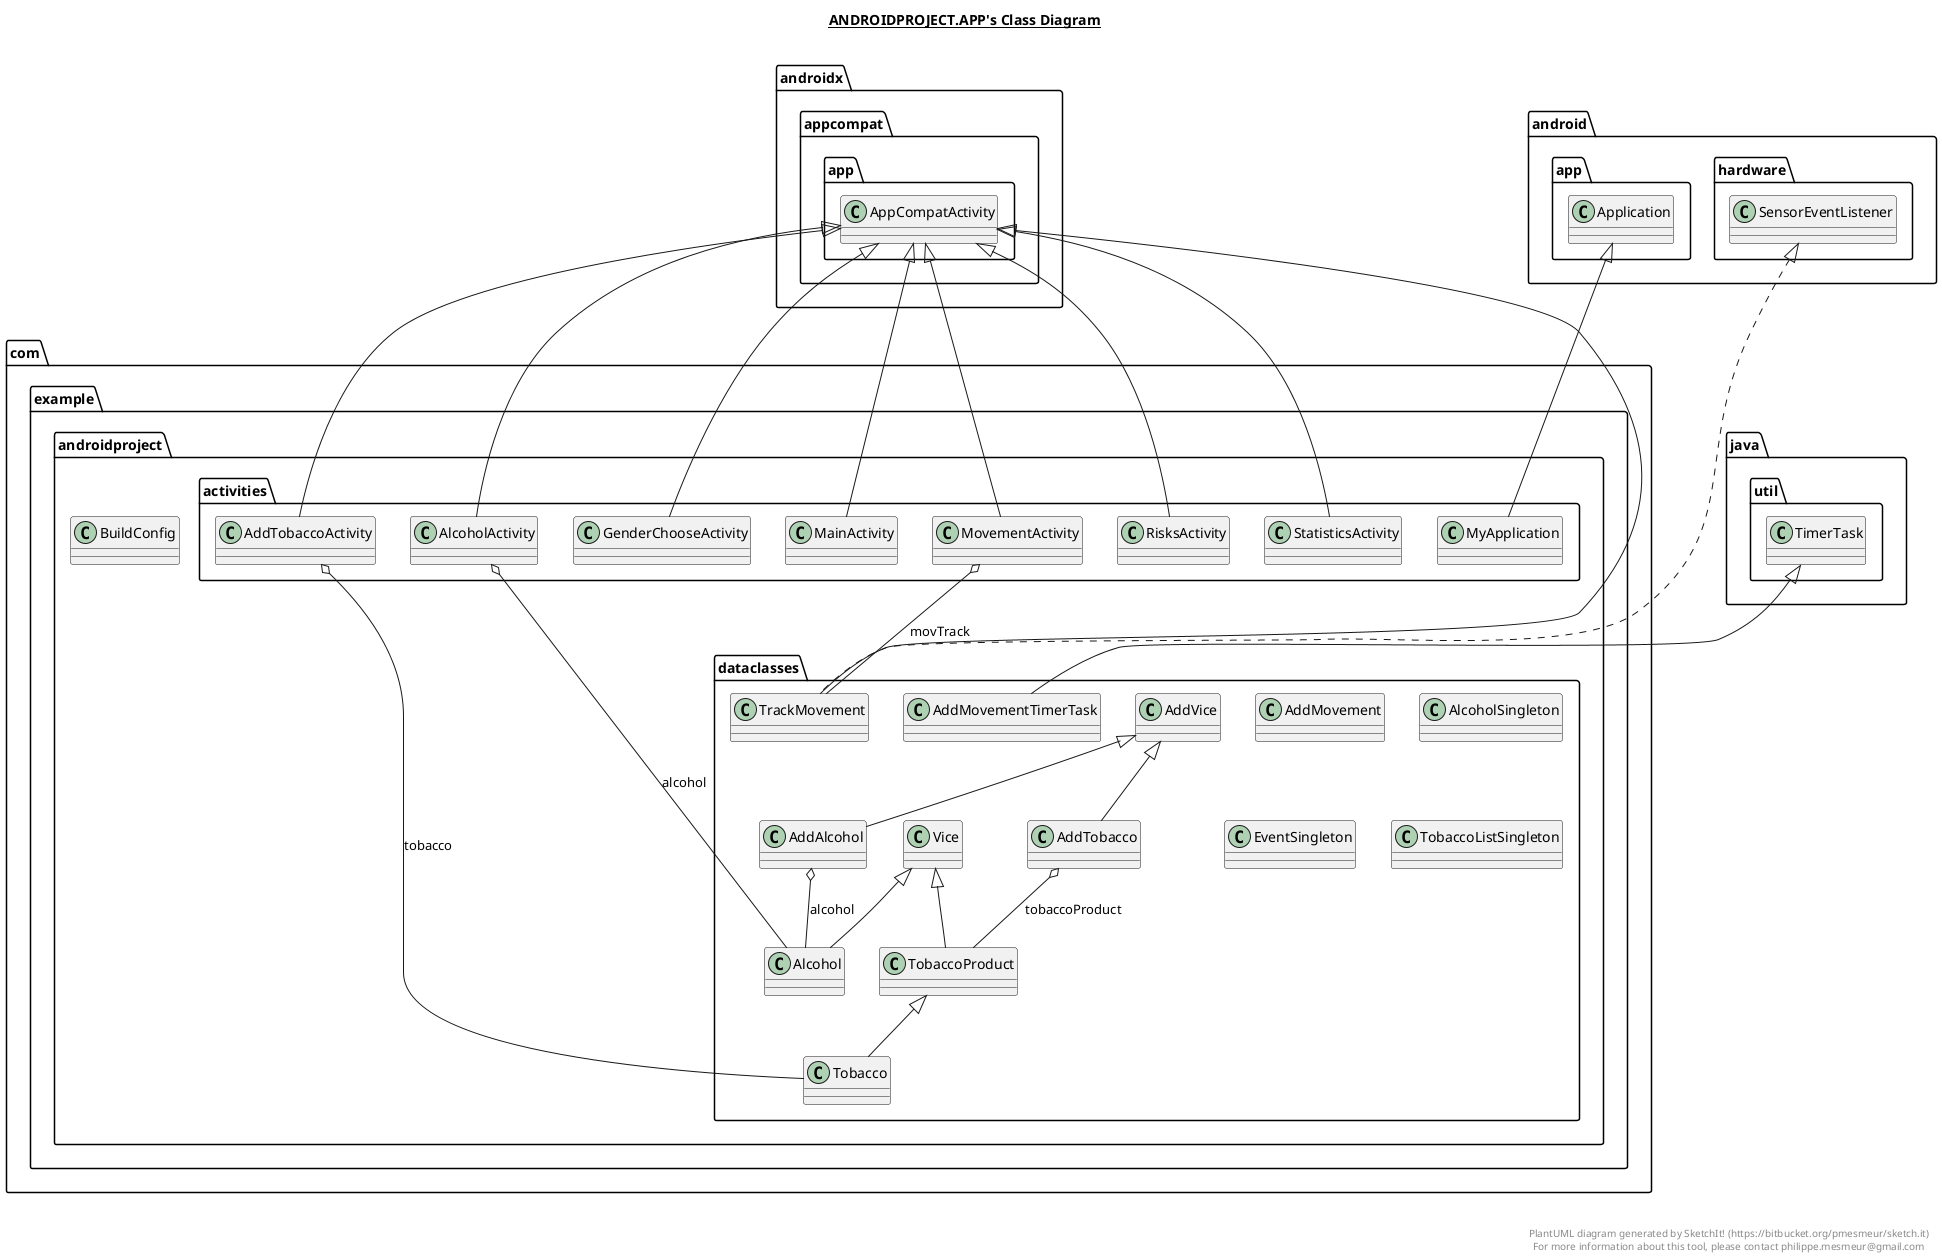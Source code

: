 @startuml

title __ANDROIDPROJECT.APP's Class Diagram__\n

  namespace com.example.androidproject {
    class com.example.androidproject.BuildConfig {
    }
  }
  

  namespace com.example.androidproject {
    namespace activities {
      class com.example.androidproject.activities.AddTobaccoActivity {
      }
    }
  }
  

  namespace com.example.androidproject {
    namespace activities {
      class com.example.androidproject.activities.AlcoholActivity {
      }
    }
  }
  

  namespace com.example.androidproject {
    namespace activities {
      class com.example.androidproject.activities.GenderChooseActivity {
      }
    }
  }
  

  namespace com.example.androidproject {
    namespace activities {
      class com.example.androidproject.activities.MainActivity {
      }
    }
  }
  

  namespace com.example.androidproject {
    namespace activities {
      class com.example.androidproject.activities.MovementActivity {
      }
    }
  }
  

  namespace com.example.androidproject {
    namespace activities {
      class com.example.androidproject.activities.MyApplication {
      }
    }
  }
  

  namespace com.example.androidproject {
    namespace activities {
      class com.example.androidproject.activities.RisksActivity {
      }
    }
  }
  

  namespace com.example.androidproject {
    namespace activities {
      class com.example.androidproject.activities.StatisticsActivity {
      }
    }
  }
  

  namespace com.example.androidproject {
    namespace dataclasses {
      class com.example.androidproject.dataclasses.AddAlcohol {
      }
    }
  }
  

  namespace com.example.androidproject {
    namespace dataclasses {
      class com.example.androidproject.dataclasses.AddMovement {
      }
    }
  }
  

  namespace com.example.androidproject {
    namespace dataclasses {
      class com.example.androidproject.dataclasses.AddMovementTimerTask {
      }
    }
  }
  

  namespace com.example.androidproject {
    namespace dataclasses {
      class com.example.androidproject.dataclasses.AddTobacco {
      }
    }
  }
  

  namespace com.example.androidproject {
    namespace dataclasses {
      class com.example.androidproject.dataclasses.AddVice {
      }
    }
  }
  

  namespace com.example.androidproject {
    namespace dataclasses {
      class com.example.androidproject.dataclasses.Alcohol {
      }
    }
  }
  

  namespace com.example.androidproject {
    namespace dataclasses {
      class com.example.androidproject.dataclasses.AlcoholSingleton {
      }
    }
  }
  

  namespace com.example.androidproject {
    namespace dataclasses {
      class com.example.androidproject.dataclasses.EventSingleton {
      }
    }
  }
  

  namespace com.example.androidproject {
    namespace dataclasses {
      class com.example.androidproject.dataclasses.Tobacco {
      }
    }
  }
  

  namespace com.example.androidproject {
    namespace dataclasses {
      class com.example.androidproject.dataclasses.TobaccoListSingleton {
      }
    }
  }
  

  namespace com.example.androidproject {
    namespace dataclasses {
      class com.example.androidproject.dataclasses.TobaccoProduct {
      }
    }
  }
  

  namespace com.example.androidproject {
    namespace dataclasses {
      class com.example.androidproject.dataclasses.TrackMovement {
      }
    }
  }
  

  namespace com.example.androidproject {
    namespace dataclasses {
      class com.example.androidproject.dataclasses.Vice {
      }
    }
  }
  

  com.example.androidproject.activities.AddTobaccoActivity -up-|> androidx.appcompat.app.AppCompatActivity
  com.example.androidproject.activities.AddTobaccoActivity o-- com.example.androidproject.dataclasses.Tobacco : tobacco
  com.example.androidproject.activities.AlcoholActivity -up-|> androidx.appcompat.app.AppCompatActivity
  com.example.androidproject.activities.AlcoholActivity o-- com.example.androidproject.dataclasses.Alcohol : alcohol
  com.example.androidproject.activities.GenderChooseActivity -up-|> androidx.appcompat.app.AppCompatActivity
  com.example.androidproject.activities.MainActivity -up-|> androidx.appcompat.app.AppCompatActivity
  com.example.androidproject.activities.MovementActivity -up-|> androidx.appcompat.app.AppCompatActivity
  com.example.androidproject.activities.MovementActivity o-- com.example.androidproject.dataclasses.TrackMovement : movTrack
  com.example.androidproject.activities.MyApplication -up-|> android.app.Application
  com.example.androidproject.activities.RisksActivity -up-|> androidx.appcompat.app.AppCompatActivity
  com.example.androidproject.activities.StatisticsActivity -up-|> androidx.appcompat.app.AppCompatActivity
  com.example.androidproject.dataclasses.AddAlcohol -up-|> com.example.androidproject.dataclasses.AddVice
  com.example.androidproject.dataclasses.AddAlcohol o-- com.example.androidproject.dataclasses.Alcohol : alcohol
  com.example.androidproject.dataclasses.AddMovementTimerTask -up-|> java.util.TimerTask
  com.example.androidproject.dataclasses.AddTobacco -up-|> com.example.androidproject.dataclasses.AddVice
  com.example.androidproject.dataclasses.AddTobacco o-- com.example.androidproject.dataclasses.TobaccoProduct : tobaccoProduct
  com.example.androidproject.dataclasses.Alcohol -up-|> com.example.androidproject.dataclasses.Vice
  com.example.androidproject.dataclasses.Tobacco -up-|> com.example.androidproject.dataclasses.TobaccoProduct
  com.example.androidproject.dataclasses.TobaccoProduct -up-|> com.example.androidproject.dataclasses.Vice
  com.example.androidproject.dataclasses.TrackMovement .up.|> android.hardware.SensorEventListener
  com.example.androidproject.dataclasses.TrackMovement -up-|> androidx.appcompat.app.AppCompatActivity
  com.example.androidproject.dataclasses.TrackMovement o-- com.example.androidproject.dataclasses.TrackMovement.Listener : mListener


right footer


PlantUML diagram generated by SketchIt! (https://bitbucket.org/pmesmeur/sketch.it)
For more information about this tool, please contact philippe.mesmeur@gmail.com
endfooter

@enduml
